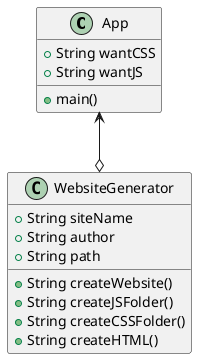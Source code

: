 @startuml
'https://plantuml.com/sequence-diagram

class App {
+main()

+String wantCSS
+String wantJS
}
App <--o WebsiteGenerator

WebsiteGenerator : +String siteName
WebsiteGenerator : +String author
WebsiteGenerator : +String path
WebsiteGenerator : +String createWebsite()
WebsiteGenerator : +String createJSFolder()
WebsiteGenerator : +String createCSSFolder()
WebsiteGenerator : +String createHTML()

@enduml
